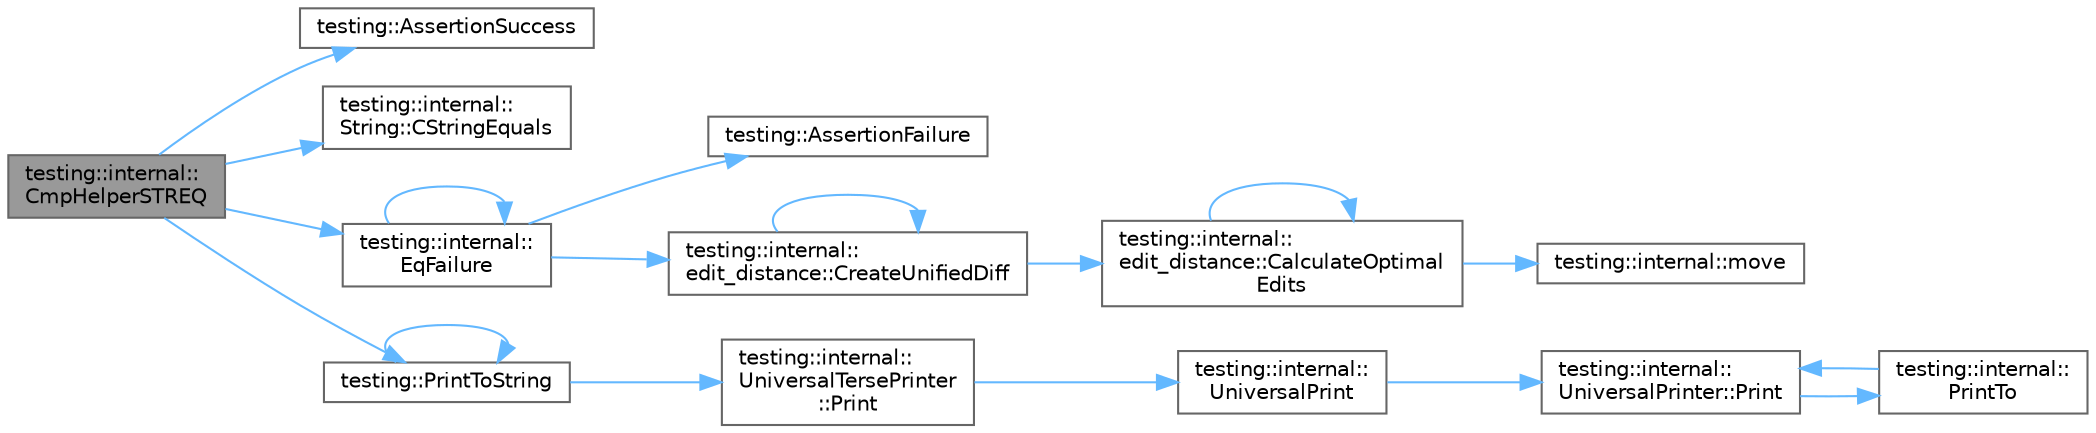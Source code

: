 digraph "testing::internal::CmpHelperSTREQ"
{
 // LATEX_PDF_SIZE
  bgcolor="transparent";
  edge [fontname=Helvetica,fontsize=10,labelfontname=Helvetica,labelfontsize=10];
  node [fontname=Helvetica,fontsize=10,shape=box,height=0.2,width=0.4];
  rankdir="LR";
  Node1 [id="Node000001",label="testing::internal::\lCmpHelperSTREQ",height=0.2,width=0.4,color="gray40", fillcolor="grey60", style="filled", fontcolor="black",tooltip=" "];
  Node1 -> Node2 [id="edge1_Node000001_Node000002",color="steelblue1",style="solid",tooltip=" "];
  Node2 [id="Node000002",label="testing::AssertionSuccess",height=0.2,width=0.4,color="grey40", fillcolor="white", style="filled",URL="$namespacetesting.html#ac1d0baedb17286c5c6c87bd1a45da8ac",tooltip=" "];
  Node1 -> Node3 [id="edge2_Node000001_Node000003",color="steelblue1",style="solid",tooltip=" "];
  Node3 [id="Node000003",label="testing::internal::\lString::CStringEquals",height=0.2,width=0.4,color="grey40", fillcolor="white", style="filled",URL="$classtesting_1_1internal_1_1_string.html#a8bea7b33e7effbd299a0b4a5522ea96e",tooltip=" "];
  Node1 -> Node4 [id="edge3_Node000001_Node000004",color="steelblue1",style="solid",tooltip=" "];
  Node4 [id="Node000004",label="testing::internal::\lEqFailure",height=0.2,width=0.4,color="grey40", fillcolor="white", style="filled",URL="$namespacetesting_1_1internal.html#a08725846ff184d3e79bcf5be4df19157",tooltip=" "];
  Node4 -> Node5 [id="edge4_Node000004_Node000005",color="steelblue1",style="solid",tooltip=" "];
  Node5 [id="Node000005",label="testing::AssertionFailure",height=0.2,width=0.4,color="grey40", fillcolor="white", style="filled",URL="$namespacetesting.html#a75cb789614cb1c28c34627a4a3c053df",tooltip=" "];
  Node4 -> Node6 [id="edge5_Node000004_Node000006",color="steelblue1",style="solid",tooltip=" "];
  Node6 [id="Node000006",label="testing::internal::\ledit_distance::CreateUnifiedDiff",height=0.2,width=0.4,color="grey40", fillcolor="white", style="filled",URL="$namespacetesting_1_1internal_1_1edit__distance.html#ac4c24a581ff433d7aca7ed12c9133fb1",tooltip=" "];
  Node6 -> Node7 [id="edge6_Node000006_Node000007",color="steelblue1",style="solid",tooltip=" "];
  Node7 [id="Node000007",label="testing::internal::\ledit_distance::CalculateOptimal\lEdits",height=0.2,width=0.4,color="grey40", fillcolor="white", style="filled",URL="$namespacetesting_1_1internal_1_1edit__distance.html#a26323b4c2a29ea8e187aafbd4d2275db",tooltip=" "];
  Node7 -> Node7 [id="edge7_Node000007_Node000007",color="steelblue1",style="solid",tooltip=" "];
  Node7 -> Node8 [id="edge8_Node000007_Node000008",color="steelblue1",style="solid",tooltip=" "];
  Node8 [id="Node000008",label="testing::internal::move",height=0.2,width=0.4,color="grey40", fillcolor="white", style="filled",URL="$namespacetesting_1_1internal.html#aa1114d84589bd22f45d443527528cb35",tooltip=" "];
  Node6 -> Node6 [id="edge9_Node000006_Node000006",color="steelblue1",style="solid",tooltip=" "];
  Node4 -> Node4 [id="edge10_Node000004_Node000004",color="steelblue1",style="solid",tooltip=" "];
  Node1 -> Node9 [id="edge11_Node000001_Node000009",color="steelblue1",style="solid",tooltip=" "];
  Node9 [id="Node000009",label="testing::PrintToString",height=0.2,width=0.4,color="grey40", fillcolor="white", style="filled",URL="$namespacetesting.html#aa5717bb1144edd1d262d310ba70c82ed",tooltip=" "];
  Node9 -> Node10 [id="edge12_Node000009_Node000010",color="steelblue1",style="solid",tooltip=" "];
  Node10 [id="Node000010",label="testing::internal::\lUniversalTersePrinter\l::Print",height=0.2,width=0.4,color="grey40", fillcolor="white", style="filled",URL="$classtesting_1_1internal_1_1_universal_terse_printer.html#a042249cdb42fdb77588c9ad54ea7ed54",tooltip=" "];
  Node10 -> Node11 [id="edge13_Node000010_Node000011",color="steelblue1",style="solid",tooltip=" "];
  Node11 [id="Node000011",label="testing::internal::\lUniversalPrint",height=0.2,width=0.4,color="grey40", fillcolor="white", style="filled",URL="$namespacetesting_1_1internal.html#a30708fa2bacf11895b03bdb21eb72309",tooltip=" "];
  Node11 -> Node12 [id="edge14_Node000011_Node000012",color="steelblue1",style="solid",tooltip=" "];
  Node12 [id="Node000012",label="testing::internal::\lUniversalPrinter::Print",height=0.2,width=0.4,color="grey40", fillcolor="white", style="filled",URL="$classtesting_1_1internal_1_1_universal_printer.html#aecec021e1abbaa260b701e24e3fe33eb",tooltip=" "];
  Node12 -> Node13 [id="edge15_Node000012_Node000013",color="steelblue1",style="solid",tooltip=" "];
  Node13 [id="Node000013",label="testing::internal::\lPrintTo",height=0.2,width=0.4,color="grey40", fillcolor="white", style="filled",URL="$namespacetesting_1_1internal.html#a8fd10cc30084c36a89c74868c8bd53f8",tooltip=" "];
  Node13 -> Node12 [id="edge16_Node000013_Node000012",color="steelblue1",style="solid",tooltip=" "];
  Node9 -> Node9 [id="edge17_Node000009_Node000009",color="steelblue1",style="solid",tooltip=" "];
}
